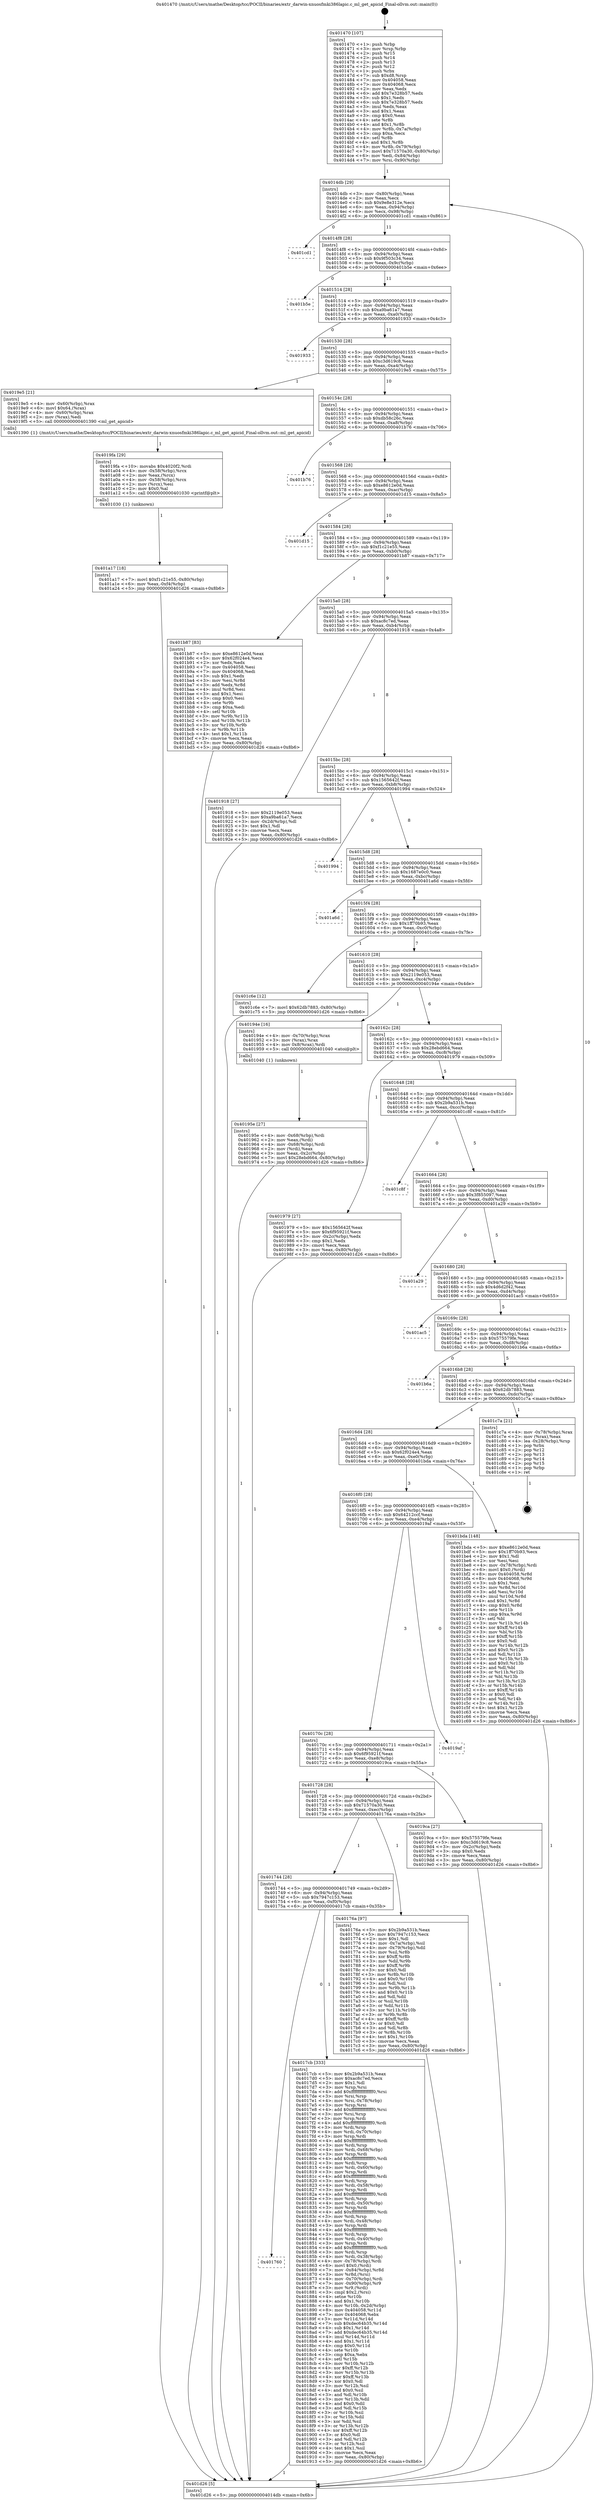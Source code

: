 digraph "0x401470" {
  label = "0x401470 (/mnt/c/Users/mathe/Desktop/tcc/POCII/binaries/extr_darwin-xnuosfmki386lapic.c_ml_get_apicid_Final-ollvm.out::main(0))"
  labelloc = "t"
  node[shape=record]

  Entry [label="",width=0.3,height=0.3,shape=circle,fillcolor=black,style=filled]
  "0x4014db" [label="{
     0x4014db [29]\l
     | [instrs]\l
     &nbsp;&nbsp;0x4014db \<+3\>: mov -0x80(%rbp),%eax\l
     &nbsp;&nbsp;0x4014de \<+2\>: mov %eax,%ecx\l
     &nbsp;&nbsp;0x4014e0 \<+6\>: sub $0x9e8e312e,%ecx\l
     &nbsp;&nbsp;0x4014e6 \<+6\>: mov %eax,-0x94(%rbp)\l
     &nbsp;&nbsp;0x4014ec \<+6\>: mov %ecx,-0x98(%rbp)\l
     &nbsp;&nbsp;0x4014f2 \<+6\>: je 0000000000401cd1 \<main+0x861\>\l
  }"]
  "0x401cd1" [label="{
     0x401cd1\l
  }", style=dashed]
  "0x4014f8" [label="{
     0x4014f8 [28]\l
     | [instrs]\l
     &nbsp;&nbsp;0x4014f8 \<+5\>: jmp 00000000004014fd \<main+0x8d\>\l
     &nbsp;&nbsp;0x4014fd \<+6\>: mov -0x94(%rbp),%eax\l
     &nbsp;&nbsp;0x401503 \<+5\>: sub $0x9f503c34,%eax\l
     &nbsp;&nbsp;0x401508 \<+6\>: mov %eax,-0x9c(%rbp)\l
     &nbsp;&nbsp;0x40150e \<+6\>: je 0000000000401b5e \<main+0x6ee\>\l
  }"]
  Exit [label="",width=0.3,height=0.3,shape=circle,fillcolor=black,style=filled,peripheries=2]
  "0x401b5e" [label="{
     0x401b5e\l
  }", style=dashed]
  "0x401514" [label="{
     0x401514 [28]\l
     | [instrs]\l
     &nbsp;&nbsp;0x401514 \<+5\>: jmp 0000000000401519 \<main+0xa9\>\l
     &nbsp;&nbsp;0x401519 \<+6\>: mov -0x94(%rbp),%eax\l
     &nbsp;&nbsp;0x40151f \<+5\>: sub $0xa9ba61a7,%eax\l
     &nbsp;&nbsp;0x401524 \<+6\>: mov %eax,-0xa0(%rbp)\l
     &nbsp;&nbsp;0x40152a \<+6\>: je 0000000000401933 \<main+0x4c3\>\l
  }"]
  "0x401a17" [label="{
     0x401a17 [18]\l
     | [instrs]\l
     &nbsp;&nbsp;0x401a17 \<+7\>: movl $0xf1c21e55,-0x80(%rbp)\l
     &nbsp;&nbsp;0x401a1e \<+6\>: mov %eax,-0xf4(%rbp)\l
     &nbsp;&nbsp;0x401a24 \<+5\>: jmp 0000000000401d26 \<main+0x8b6\>\l
  }"]
  "0x401933" [label="{
     0x401933\l
  }", style=dashed]
  "0x401530" [label="{
     0x401530 [28]\l
     | [instrs]\l
     &nbsp;&nbsp;0x401530 \<+5\>: jmp 0000000000401535 \<main+0xc5\>\l
     &nbsp;&nbsp;0x401535 \<+6\>: mov -0x94(%rbp),%eax\l
     &nbsp;&nbsp;0x40153b \<+5\>: sub $0xc3d619c8,%eax\l
     &nbsp;&nbsp;0x401540 \<+6\>: mov %eax,-0xa4(%rbp)\l
     &nbsp;&nbsp;0x401546 \<+6\>: je 00000000004019e5 \<main+0x575\>\l
  }"]
  "0x4019fa" [label="{
     0x4019fa [29]\l
     | [instrs]\l
     &nbsp;&nbsp;0x4019fa \<+10\>: movabs $0x4020f2,%rdi\l
     &nbsp;&nbsp;0x401a04 \<+4\>: mov -0x58(%rbp),%rcx\l
     &nbsp;&nbsp;0x401a08 \<+2\>: mov %eax,(%rcx)\l
     &nbsp;&nbsp;0x401a0a \<+4\>: mov -0x58(%rbp),%rcx\l
     &nbsp;&nbsp;0x401a0e \<+2\>: mov (%rcx),%esi\l
     &nbsp;&nbsp;0x401a10 \<+2\>: mov $0x0,%al\l
     &nbsp;&nbsp;0x401a12 \<+5\>: call 0000000000401030 \<printf@plt\>\l
     | [calls]\l
     &nbsp;&nbsp;0x401030 \{1\} (unknown)\l
  }"]
  "0x4019e5" [label="{
     0x4019e5 [21]\l
     | [instrs]\l
     &nbsp;&nbsp;0x4019e5 \<+4\>: mov -0x60(%rbp),%rax\l
     &nbsp;&nbsp;0x4019e9 \<+6\>: movl $0x64,(%rax)\l
     &nbsp;&nbsp;0x4019ef \<+4\>: mov -0x60(%rbp),%rax\l
     &nbsp;&nbsp;0x4019f3 \<+2\>: mov (%rax),%edi\l
     &nbsp;&nbsp;0x4019f5 \<+5\>: call 0000000000401390 \<ml_get_apicid\>\l
     | [calls]\l
     &nbsp;&nbsp;0x401390 \{1\} (/mnt/c/Users/mathe/Desktop/tcc/POCII/binaries/extr_darwin-xnuosfmki386lapic.c_ml_get_apicid_Final-ollvm.out::ml_get_apicid)\l
  }"]
  "0x40154c" [label="{
     0x40154c [28]\l
     | [instrs]\l
     &nbsp;&nbsp;0x40154c \<+5\>: jmp 0000000000401551 \<main+0xe1\>\l
     &nbsp;&nbsp;0x401551 \<+6\>: mov -0x94(%rbp),%eax\l
     &nbsp;&nbsp;0x401557 \<+5\>: sub $0xdb58c26c,%eax\l
     &nbsp;&nbsp;0x40155c \<+6\>: mov %eax,-0xa8(%rbp)\l
     &nbsp;&nbsp;0x401562 \<+6\>: je 0000000000401b76 \<main+0x706\>\l
  }"]
  "0x40195e" [label="{
     0x40195e [27]\l
     | [instrs]\l
     &nbsp;&nbsp;0x40195e \<+4\>: mov -0x68(%rbp),%rdi\l
     &nbsp;&nbsp;0x401962 \<+2\>: mov %eax,(%rdi)\l
     &nbsp;&nbsp;0x401964 \<+4\>: mov -0x68(%rbp),%rdi\l
     &nbsp;&nbsp;0x401968 \<+2\>: mov (%rdi),%eax\l
     &nbsp;&nbsp;0x40196a \<+3\>: mov %eax,-0x2c(%rbp)\l
     &nbsp;&nbsp;0x40196d \<+7\>: movl $0x28ebd664,-0x80(%rbp)\l
     &nbsp;&nbsp;0x401974 \<+5\>: jmp 0000000000401d26 \<main+0x8b6\>\l
  }"]
  "0x401b76" [label="{
     0x401b76\l
  }", style=dashed]
  "0x401568" [label="{
     0x401568 [28]\l
     | [instrs]\l
     &nbsp;&nbsp;0x401568 \<+5\>: jmp 000000000040156d \<main+0xfd\>\l
     &nbsp;&nbsp;0x40156d \<+6\>: mov -0x94(%rbp),%eax\l
     &nbsp;&nbsp;0x401573 \<+5\>: sub $0xe8612e0d,%eax\l
     &nbsp;&nbsp;0x401578 \<+6\>: mov %eax,-0xac(%rbp)\l
     &nbsp;&nbsp;0x40157e \<+6\>: je 0000000000401d15 \<main+0x8a5\>\l
  }"]
  "0x401760" [label="{
     0x401760\l
  }", style=dashed]
  "0x401d15" [label="{
     0x401d15\l
  }", style=dashed]
  "0x401584" [label="{
     0x401584 [28]\l
     | [instrs]\l
     &nbsp;&nbsp;0x401584 \<+5\>: jmp 0000000000401589 \<main+0x119\>\l
     &nbsp;&nbsp;0x401589 \<+6\>: mov -0x94(%rbp),%eax\l
     &nbsp;&nbsp;0x40158f \<+5\>: sub $0xf1c21e55,%eax\l
     &nbsp;&nbsp;0x401594 \<+6\>: mov %eax,-0xb0(%rbp)\l
     &nbsp;&nbsp;0x40159a \<+6\>: je 0000000000401b87 \<main+0x717\>\l
  }"]
  "0x4017cb" [label="{
     0x4017cb [333]\l
     | [instrs]\l
     &nbsp;&nbsp;0x4017cb \<+5\>: mov $0x2b9a531b,%eax\l
     &nbsp;&nbsp;0x4017d0 \<+5\>: mov $0xac8c7ed,%ecx\l
     &nbsp;&nbsp;0x4017d5 \<+2\>: mov $0x1,%dl\l
     &nbsp;&nbsp;0x4017d7 \<+3\>: mov %rsp,%rsi\l
     &nbsp;&nbsp;0x4017da \<+4\>: add $0xfffffffffffffff0,%rsi\l
     &nbsp;&nbsp;0x4017de \<+3\>: mov %rsi,%rsp\l
     &nbsp;&nbsp;0x4017e1 \<+4\>: mov %rsi,-0x78(%rbp)\l
     &nbsp;&nbsp;0x4017e5 \<+3\>: mov %rsp,%rsi\l
     &nbsp;&nbsp;0x4017e8 \<+4\>: add $0xfffffffffffffff0,%rsi\l
     &nbsp;&nbsp;0x4017ec \<+3\>: mov %rsi,%rsp\l
     &nbsp;&nbsp;0x4017ef \<+3\>: mov %rsp,%rdi\l
     &nbsp;&nbsp;0x4017f2 \<+4\>: add $0xfffffffffffffff0,%rdi\l
     &nbsp;&nbsp;0x4017f6 \<+3\>: mov %rdi,%rsp\l
     &nbsp;&nbsp;0x4017f9 \<+4\>: mov %rdi,-0x70(%rbp)\l
     &nbsp;&nbsp;0x4017fd \<+3\>: mov %rsp,%rdi\l
     &nbsp;&nbsp;0x401800 \<+4\>: add $0xfffffffffffffff0,%rdi\l
     &nbsp;&nbsp;0x401804 \<+3\>: mov %rdi,%rsp\l
     &nbsp;&nbsp;0x401807 \<+4\>: mov %rdi,-0x68(%rbp)\l
     &nbsp;&nbsp;0x40180b \<+3\>: mov %rsp,%rdi\l
     &nbsp;&nbsp;0x40180e \<+4\>: add $0xfffffffffffffff0,%rdi\l
     &nbsp;&nbsp;0x401812 \<+3\>: mov %rdi,%rsp\l
     &nbsp;&nbsp;0x401815 \<+4\>: mov %rdi,-0x60(%rbp)\l
     &nbsp;&nbsp;0x401819 \<+3\>: mov %rsp,%rdi\l
     &nbsp;&nbsp;0x40181c \<+4\>: add $0xfffffffffffffff0,%rdi\l
     &nbsp;&nbsp;0x401820 \<+3\>: mov %rdi,%rsp\l
     &nbsp;&nbsp;0x401823 \<+4\>: mov %rdi,-0x58(%rbp)\l
     &nbsp;&nbsp;0x401827 \<+3\>: mov %rsp,%rdi\l
     &nbsp;&nbsp;0x40182a \<+4\>: add $0xfffffffffffffff0,%rdi\l
     &nbsp;&nbsp;0x40182e \<+3\>: mov %rdi,%rsp\l
     &nbsp;&nbsp;0x401831 \<+4\>: mov %rdi,-0x50(%rbp)\l
     &nbsp;&nbsp;0x401835 \<+3\>: mov %rsp,%rdi\l
     &nbsp;&nbsp;0x401838 \<+4\>: add $0xfffffffffffffff0,%rdi\l
     &nbsp;&nbsp;0x40183c \<+3\>: mov %rdi,%rsp\l
     &nbsp;&nbsp;0x40183f \<+4\>: mov %rdi,-0x48(%rbp)\l
     &nbsp;&nbsp;0x401843 \<+3\>: mov %rsp,%rdi\l
     &nbsp;&nbsp;0x401846 \<+4\>: add $0xfffffffffffffff0,%rdi\l
     &nbsp;&nbsp;0x40184a \<+3\>: mov %rdi,%rsp\l
     &nbsp;&nbsp;0x40184d \<+4\>: mov %rdi,-0x40(%rbp)\l
     &nbsp;&nbsp;0x401851 \<+3\>: mov %rsp,%rdi\l
     &nbsp;&nbsp;0x401854 \<+4\>: add $0xfffffffffffffff0,%rdi\l
     &nbsp;&nbsp;0x401858 \<+3\>: mov %rdi,%rsp\l
     &nbsp;&nbsp;0x40185b \<+4\>: mov %rdi,-0x38(%rbp)\l
     &nbsp;&nbsp;0x40185f \<+4\>: mov -0x78(%rbp),%rdi\l
     &nbsp;&nbsp;0x401863 \<+6\>: movl $0x0,(%rdi)\l
     &nbsp;&nbsp;0x401869 \<+7\>: mov -0x84(%rbp),%r8d\l
     &nbsp;&nbsp;0x401870 \<+3\>: mov %r8d,(%rsi)\l
     &nbsp;&nbsp;0x401873 \<+4\>: mov -0x70(%rbp),%rdi\l
     &nbsp;&nbsp;0x401877 \<+7\>: mov -0x90(%rbp),%r9\l
     &nbsp;&nbsp;0x40187e \<+3\>: mov %r9,(%rdi)\l
     &nbsp;&nbsp;0x401881 \<+3\>: cmpl $0x2,(%rsi)\l
     &nbsp;&nbsp;0x401884 \<+4\>: setne %r10b\l
     &nbsp;&nbsp;0x401888 \<+4\>: and $0x1,%r10b\l
     &nbsp;&nbsp;0x40188c \<+4\>: mov %r10b,-0x2d(%rbp)\l
     &nbsp;&nbsp;0x401890 \<+8\>: mov 0x404058,%r11d\l
     &nbsp;&nbsp;0x401898 \<+7\>: mov 0x404068,%ebx\l
     &nbsp;&nbsp;0x40189f \<+3\>: mov %r11d,%r14d\l
     &nbsp;&nbsp;0x4018a2 \<+7\>: sub $0xdec64b35,%r14d\l
     &nbsp;&nbsp;0x4018a9 \<+4\>: sub $0x1,%r14d\l
     &nbsp;&nbsp;0x4018ad \<+7\>: add $0xdec64b35,%r14d\l
     &nbsp;&nbsp;0x4018b4 \<+4\>: imul %r14d,%r11d\l
     &nbsp;&nbsp;0x4018b8 \<+4\>: and $0x1,%r11d\l
     &nbsp;&nbsp;0x4018bc \<+4\>: cmp $0x0,%r11d\l
     &nbsp;&nbsp;0x4018c0 \<+4\>: sete %r10b\l
     &nbsp;&nbsp;0x4018c4 \<+3\>: cmp $0xa,%ebx\l
     &nbsp;&nbsp;0x4018c7 \<+4\>: setl %r15b\l
     &nbsp;&nbsp;0x4018cb \<+3\>: mov %r10b,%r12b\l
     &nbsp;&nbsp;0x4018ce \<+4\>: xor $0xff,%r12b\l
     &nbsp;&nbsp;0x4018d2 \<+3\>: mov %r15b,%r13b\l
     &nbsp;&nbsp;0x4018d5 \<+4\>: xor $0xff,%r13b\l
     &nbsp;&nbsp;0x4018d9 \<+3\>: xor $0x0,%dl\l
     &nbsp;&nbsp;0x4018dc \<+3\>: mov %r12b,%sil\l
     &nbsp;&nbsp;0x4018df \<+4\>: and $0x0,%sil\l
     &nbsp;&nbsp;0x4018e3 \<+3\>: and %dl,%r10b\l
     &nbsp;&nbsp;0x4018e6 \<+3\>: mov %r13b,%dil\l
     &nbsp;&nbsp;0x4018e9 \<+4\>: and $0x0,%dil\l
     &nbsp;&nbsp;0x4018ed \<+3\>: and %dl,%r15b\l
     &nbsp;&nbsp;0x4018f0 \<+3\>: or %r10b,%sil\l
     &nbsp;&nbsp;0x4018f3 \<+3\>: or %r15b,%dil\l
     &nbsp;&nbsp;0x4018f6 \<+3\>: xor %dil,%sil\l
     &nbsp;&nbsp;0x4018f9 \<+3\>: or %r13b,%r12b\l
     &nbsp;&nbsp;0x4018fc \<+4\>: xor $0xff,%r12b\l
     &nbsp;&nbsp;0x401900 \<+3\>: or $0x0,%dl\l
     &nbsp;&nbsp;0x401903 \<+3\>: and %dl,%r12b\l
     &nbsp;&nbsp;0x401906 \<+3\>: or %r12b,%sil\l
     &nbsp;&nbsp;0x401909 \<+4\>: test $0x1,%sil\l
     &nbsp;&nbsp;0x40190d \<+3\>: cmovne %ecx,%eax\l
     &nbsp;&nbsp;0x401910 \<+3\>: mov %eax,-0x80(%rbp)\l
     &nbsp;&nbsp;0x401913 \<+5\>: jmp 0000000000401d26 \<main+0x8b6\>\l
  }"]
  "0x401b87" [label="{
     0x401b87 [83]\l
     | [instrs]\l
     &nbsp;&nbsp;0x401b87 \<+5\>: mov $0xe8612e0d,%eax\l
     &nbsp;&nbsp;0x401b8c \<+5\>: mov $0x62f024e4,%ecx\l
     &nbsp;&nbsp;0x401b91 \<+2\>: xor %edx,%edx\l
     &nbsp;&nbsp;0x401b93 \<+7\>: mov 0x404058,%esi\l
     &nbsp;&nbsp;0x401b9a \<+7\>: mov 0x404068,%edi\l
     &nbsp;&nbsp;0x401ba1 \<+3\>: sub $0x1,%edx\l
     &nbsp;&nbsp;0x401ba4 \<+3\>: mov %esi,%r8d\l
     &nbsp;&nbsp;0x401ba7 \<+3\>: add %edx,%r8d\l
     &nbsp;&nbsp;0x401baa \<+4\>: imul %r8d,%esi\l
     &nbsp;&nbsp;0x401bae \<+3\>: and $0x1,%esi\l
     &nbsp;&nbsp;0x401bb1 \<+3\>: cmp $0x0,%esi\l
     &nbsp;&nbsp;0x401bb4 \<+4\>: sete %r9b\l
     &nbsp;&nbsp;0x401bb8 \<+3\>: cmp $0xa,%edi\l
     &nbsp;&nbsp;0x401bbb \<+4\>: setl %r10b\l
     &nbsp;&nbsp;0x401bbf \<+3\>: mov %r9b,%r11b\l
     &nbsp;&nbsp;0x401bc2 \<+3\>: and %r10b,%r11b\l
     &nbsp;&nbsp;0x401bc5 \<+3\>: xor %r10b,%r9b\l
     &nbsp;&nbsp;0x401bc8 \<+3\>: or %r9b,%r11b\l
     &nbsp;&nbsp;0x401bcb \<+4\>: test $0x1,%r11b\l
     &nbsp;&nbsp;0x401bcf \<+3\>: cmovne %ecx,%eax\l
     &nbsp;&nbsp;0x401bd2 \<+3\>: mov %eax,-0x80(%rbp)\l
     &nbsp;&nbsp;0x401bd5 \<+5\>: jmp 0000000000401d26 \<main+0x8b6\>\l
  }"]
  "0x4015a0" [label="{
     0x4015a0 [28]\l
     | [instrs]\l
     &nbsp;&nbsp;0x4015a0 \<+5\>: jmp 00000000004015a5 \<main+0x135\>\l
     &nbsp;&nbsp;0x4015a5 \<+6\>: mov -0x94(%rbp),%eax\l
     &nbsp;&nbsp;0x4015ab \<+5\>: sub $0xac8c7ed,%eax\l
     &nbsp;&nbsp;0x4015b0 \<+6\>: mov %eax,-0xb4(%rbp)\l
     &nbsp;&nbsp;0x4015b6 \<+6\>: je 0000000000401918 \<main+0x4a8\>\l
  }"]
  "0x401470" [label="{
     0x401470 [107]\l
     | [instrs]\l
     &nbsp;&nbsp;0x401470 \<+1\>: push %rbp\l
     &nbsp;&nbsp;0x401471 \<+3\>: mov %rsp,%rbp\l
     &nbsp;&nbsp;0x401474 \<+2\>: push %r15\l
     &nbsp;&nbsp;0x401476 \<+2\>: push %r14\l
     &nbsp;&nbsp;0x401478 \<+2\>: push %r13\l
     &nbsp;&nbsp;0x40147a \<+2\>: push %r12\l
     &nbsp;&nbsp;0x40147c \<+1\>: push %rbx\l
     &nbsp;&nbsp;0x40147d \<+7\>: sub $0xd8,%rsp\l
     &nbsp;&nbsp;0x401484 \<+7\>: mov 0x404058,%eax\l
     &nbsp;&nbsp;0x40148b \<+7\>: mov 0x404068,%ecx\l
     &nbsp;&nbsp;0x401492 \<+2\>: mov %eax,%edx\l
     &nbsp;&nbsp;0x401494 \<+6\>: add $0x7e328b57,%edx\l
     &nbsp;&nbsp;0x40149a \<+3\>: sub $0x1,%edx\l
     &nbsp;&nbsp;0x40149d \<+6\>: sub $0x7e328b57,%edx\l
     &nbsp;&nbsp;0x4014a3 \<+3\>: imul %edx,%eax\l
     &nbsp;&nbsp;0x4014a6 \<+3\>: and $0x1,%eax\l
     &nbsp;&nbsp;0x4014a9 \<+3\>: cmp $0x0,%eax\l
     &nbsp;&nbsp;0x4014ac \<+4\>: sete %r8b\l
     &nbsp;&nbsp;0x4014b0 \<+4\>: and $0x1,%r8b\l
     &nbsp;&nbsp;0x4014b4 \<+4\>: mov %r8b,-0x7a(%rbp)\l
     &nbsp;&nbsp;0x4014b8 \<+3\>: cmp $0xa,%ecx\l
     &nbsp;&nbsp;0x4014bb \<+4\>: setl %r8b\l
     &nbsp;&nbsp;0x4014bf \<+4\>: and $0x1,%r8b\l
     &nbsp;&nbsp;0x4014c3 \<+4\>: mov %r8b,-0x79(%rbp)\l
     &nbsp;&nbsp;0x4014c7 \<+7\>: movl $0x71570a30,-0x80(%rbp)\l
     &nbsp;&nbsp;0x4014ce \<+6\>: mov %edi,-0x84(%rbp)\l
     &nbsp;&nbsp;0x4014d4 \<+7\>: mov %rsi,-0x90(%rbp)\l
  }"]
  "0x401918" [label="{
     0x401918 [27]\l
     | [instrs]\l
     &nbsp;&nbsp;0x401918 \<+5\>: mov $0x2119e053,%eax\l
     &nbsp;&nbsp;0x40191d \<+5\>: mov $0xa9ba61a7,%ecx\l
     &nbsp;&nbsp;0x401922 \<+3\>: mov -0x2d(%rbp),%dl\l
     &nbsp;&nbsp;0x401925 \<+3\>: test $0x1,%dl\l
     &nbsp;&nbsp;0x401928 \<+3\>: cmovne %ecx,%eax\l
     &nbsp;&nbsp;0x40192b \<+3\>: mov %eax,-0x80(%rbp)\l
     &nbsp;&nbsp;0x40192e \<+5\>: jmp 0000000000401d26 \<main+0x8b6\>\l
  }"]
  "0x4015bc" [label="{
     0x4015bc [28]\l
     | [instrs]\l
     &nbsp;&nbsp;0x4015bc \<+5\>: jmp 00000000004015c1 \<main+0x151\>\l
     &nbsp;&nbsp;0x4015c1 \<+6\>: mov -0x94(%rbp),%eax\l
     &nbsp;&nbsp;0x4015c7 \<+5\>: sub $0x1565642f,%eax\l
     &nbsp;&nbsp;0x4015cc \<+6\>: mov %eax,-0xb8(%rbp)\l
     &nbsp;&nbsp;0x4015d2 \<+6\>: je 0000000000401994 \<main+0x524\>\l
  }"]
  "0x401d26" [label="{
     0x401d26 [5]\l
     | [instrs]\l
     &nbsp;&nbsp;0x401d26 \<+5\>: jmp 00000000004014db \<main+0x6b\>\l
  }"]
  "0x401994" [label="{
     0x401994\l
  }", style=dashed]
  "0x4015d8" [label="{
     0x4015d8 [28]\l
     | [instrs]\l
     &nbsp;&nbsp;0x4015d8 \<+5\>: jmp 00000000004015dd \<main+0x16d\>\l
     &nbsp;&nbsp;0x4015dd \<+6\>: mov -0x94(%rbp),%eax\l
     &nbsp;&nbsp;0x4015e3 \<+5\>: sub $0x1687e0c0,%eax\l
     &nbsp;&nbsp;0x4015e8 \<+6\>: mov %eax,-0xbc(%rbp)\l
     &nbsp;&nbsp;0x4015ee \<+6\>: je 0000000000401a6d \<main+0x5fd\>\l
  }"]
  "0x401744" [label="{
     0x401744 [28]\l
     | [instrs]\l
     &nbsp;&nbsp;0x401744 \<+5\>: jmp 0000000000401749 \<main+0x2d9\>\l
     &nbsp;&nbsp;0x401749 \<+6\>: mov -0x94(%rbp),%eax\l
     &nbsp;&nbsp;0x40174f \<+5\>: sub $0x7947c153,%eax\l
     &nbsp;&nbsp;0x401754 \<+6\>: mov %eax,-0xf0(%rbp)\l
     &nbsp;&nbsp;0x40175a \<+6\>: je 00000000004017cb \<main+0x35b\>\l
  }"]
  "0x401a6d" [label="{
     0x401a6d\l
  }", style=dashed]
  "0x4015f4" [label="{
     0x4015f4 [28]\l
     | [instrs]\l
     &nbsp;&nbsp;0x4015f4 \<+5\>: jmp 00000000004015f9 \<main+0x189\>\l
     &nbsp;&nbsp;0x4015f9 \<+6\>: mov -0x94(%rbp),%eax\l
     &nbsp;&nbsp;0x4015ff \<+5\>: sub $0x1ff70b93,%eax\l
     &nbsp;&nbsp;0x401604 \<+6\>: mov %eax,-0xc0(%rbp)\l
     &nbsp;&nbsp;0x40160a \<+6\>: je 0000000000401c6e \<main+0x7fe\>\l
  }"]
  "0x40176a" [label="{
     0x40176a [97]\l
     | [instrs]\l
     &nbsp;&nbsp;0x40176a \<+5\>: mov $0x2b9a531b,%eax\l
     &nbsp;&nbsp;0x40176f \<+5\>: mov $0x7947c153,%ecx\l
     &nbsp;&nbsp;0x401774 \<+2\>: mov $0x1,%dl\l
     &nbsp;&nbsp;0x401776 \<+4\>: mov -0x7a(%rbp),%sil\l
     &nbsp;&nbsp;0x40177a \<+4\>: mov -0x79(%rbp),%dil\l
     &nbsp;&nbsp;0x40177e \<+3\>: mov %sil,%r8b\l
     &nbsp;&nbsp;0x401781 \<+4\>: xor $0xff,%r8b\l
     &nbsp;&nbsp;0x401785 \<+3\>: mov %dil,%r9b\l
     &nbsp;&nbsp;0x401788 \<+4\>: xor $0xff,%r9b\l
     &nbsp;&nbsp;0x40178c \<+3\>: xor $0x0,%dl\l
     &nbsp;&nbsp;0x40178f \<+3\>: mov %r8b,%r10b\l
     &nbsp;&nbsp;0x401792 \<+4\>: and $0x0,%r10b\l
     &nbsp;&nbsp;0x401796 \<+3\>: and %dl,%sil\l
     &nbsp;&nbsp;0x401799 \<+3\>: mov %r9b,%r11b\l
     &nbsp;&nbsp;0x40179c \<+4\>: and $0x0,%r11b\l
     &nbsp;&nbsp;0x4017a0 \<+3\>: and %dl,%dil\l
     &nbsp;&nbsp;0x4017a3 \<+3\>: or %sil,%r10b\l
     &nbsp;&nbsp;0x4017a6 \<+3\>: or %dil,%r11b\l
     &nbsp;&nbsp;0x4017a9 \<+3\>: xor %r11b,%r10b\l
     &nbsp;&nbsp;0x4017ac \<+3\>: or %r9b,%r8b\l
     &nbsp;&nbsp;0x4017af \<+4\>: xor $0xff,%r8b\l
     &nbsp;&nbsp;0x4017b3 \<+3\>: or $0x0,%dl\l
     &nbsp;&nbsp;0x4017b6 \<+3\>: and %dl,%r8b\l
     &nbsp;&nbsp;0x4017b9 \<+3\>: or %r8b,%r10b\l
     &nbsp;&nbsp;0x4017bc \<+4\>: test $0x1,%r10b\l
     &nbsp;&nbsp;0x4017c0 \<+3\>: cmovne %ecx,%eax\l
     &nbsp;&nbsp;0x4017c3 \<+3\>: mov %eax,-0x80(%rbp)\l
     &nbsp;&nbsp;0x4017c6 \<+5\>: jmp 0000000000401d26 \<main+0x8b6\>\l
  }"]
  "0x401c6e" [label="{
     0x401c6e [12]\l
     | [instrs]\l
     &nbsp;&nbsp;0x401c6e \<+7\>: movl $0x62db7883,-0x80(%rbp)\l
     &nbsp;&nbsp;0x401c75 \<+5\>: jmp 0000000000401d26 \<main+0x8b6\>\l
  }"]
  "0x401610" [label="{
     0x401610 [28]\l
     | [instrs]\l
     &nbsp;&nbsp;0x401610 \<+5\>: jmp 0000000000401615 \<main+0x1a5\>\l
     &nbsp;&nbsp;0x401615 \<+6\>: mov -0x94(%rbp),%eax\l
     &nbsp;&nbsp;0x40161b \<+5\>: sub $0x2119e053,%eax\l
     &nbsp;&nbsp;0x401620 \<+6\>: mov %eax,-0xc4(%rbp)\l
     &nbsp;&nbsp;0x401626 \<+6\>: je 000000000040194e \<main+0x4de\>\l
  }"]
  "0x401728" [label="{
     0x401728 [28]\l
     | [instrs]\l
     &nbsp;&nbsp;0x401728 \<+5\>: jmp 000000000040172d \<main+0x2bd\>\l
     &nbsp;&nbsp;0x40172d \<+6\>: mov -0x94(%rbp),%eax\l
     &nbsp;&nbsp;0x401733 \<+5\>: sub $0x71570a30,%eax\l
     &nbsp;&nbsp;0x401738 \<+6\>: mov %eax,-0xec(%rbp)\l
     &nbsp;&nbsp;0x40173e \<+6\>: je 000000000040176a \<main+0x2fa\>\l
  }"]
  "0x40194e" [label="{
     0x40194e [16]\l
     | [instrs]\l
     &nbsp;&nbsp;0x40194e \<+4\>: mov -0x70(%rbp),%rax\l
     &nbsp;&nbsp;0x401952 \<+3\>: mov (%rax),%rax\l
     &nbsp;&nbsp;0x401955 \<+4\>: mov 0x8(%rax),%rdi\l
     &nbsp;&nbsp;0x401959 \<+5\>: call 0000000000401040 \<atoi@plt\>\l
     | [calls]\l
     &nbsp;&nbsp;0x401040 \{1\} (unknown)\l
  }"]
  "0x40162c" [label="{
     0x40162c [28]\l
     | [instrs]\l
     &nbsp;&nbsp;0x40162c \<+5\>: jmp 0000000000401631 \<main+0x1c1\>\l
     &nbsp;&nbsp;0x401631 \<+6\>: mov -0x94(%rbp),%eax\l
     &nbsp;&nbsp;0x401637 \<+5\>: sub $0x28ebd664,%eax\l
     &nbsp;&nbsp;0x40163c \<+6\>: mov %eax,-0xc8(%rbp)\l
     &nbsp;&nbsp;0x401642 \<+6\>: je 0000000000401979 \<main+0x509\>\l
  }"]
  "0x4019ca" [label="{
     0x4019ca [27]\l
     | [instrs]\l
     &nbsp;&nbsp;0x4019ca \<+5\>: mov $0x575579fe,%eax\l
     &nbsp;&nbsp;0x4019cf \<+5\>: mov $0xc3d619c8,%ecx\l
     &nbsp;&nbsp;0x4019d4 \<+3\>: mov -0x2c(%rbp),%edx\l
     &nbsp;&nbsp;0x4019d7 \<+3\>: cmp $0x0,%edx\l
     &nbsp;&nbsp;0x4019da \<+3\>: cmove %ecx,%eax\l
     &nbsp;&nbsp;0x4019dd \<+3\>: mov %eax,-0x80(%rbp)\l
     &nbsp;&nbsp;0x4019e0 \<+5\>: jmp 0000000000401d26 \<main+0x8b6\>\l
  }"]
  "0x401979" [label="{
     0x401979 [27]\l
     | [instrs]\l
     &nbsp;&nbsp;0x401979 \<+5\>: mov $0x1565642f,%eax\l
     &nbsp;&nbsp;0x40197e \<+5\>: mov $0x6f95921f,%ecx\l
     &nbsp;&nbsp;0x401983 \<+3\>: mov -0x2c(%rbp),%edx\l
     &nbsp;&nbsp;0x401986 \<+3\>: cmp $0x1,%edx\l
     &nbsp;&nbsp;0x401989 \<+3\>: cmovl %ecx,%eax\l
     &nbsp;&nbsp;0x40198c \<+3\>: mov %eax,-0x80(%rbp)\l
     &nbsp;&nbsp;0x40198f \<+5\>: jmp 0000000000401d26 \<main+0x8b6\>\l
  }"]
  "0x401648" [label="{
     0x401648 [28]\l
     | [instrs]\l
     &nbsp;&nbsp;0x401648 \<+5\>: jmp 000000000040164d \<main+0x1dd\>\l
     &nbsp;&nbsp;0x40164d \<+6\>: mov -0x94(%rbp),%eax\l
     &nbsp;&nbsp;0x401653 \<+5\>: sub $0x2b9a531b,%eax\l
     &nbsp;&nbsp;0x401658 \<+6\>: mov %eax,-0xcc(%rbp)\l
     &nbsp;&nbsp;0x40165e \<+6\>: je 0000000000401c8f \<main+0x81f\>\l
  }"]
  "0x40170c" [label="{
     0x40170c [28]\l
     | [instrs]\l
     &nbsp;&nbsp;0x40170c \<+5\>: jmp 0000000000401711 \<main+0x2a1\>\l
     &nbsp;&nbsp;0x401711 \<+6\>: mov -0x94(%rbp),%eax\l
     &nbsp;&nbsp;0x401717 \<+5\>: sub $0x6f95921f,%eax\l
     &nbsp;&nbsp;0x40171c \<+6\>: mov %eax,-0xe8(%rbp)\l
     &nbsp;&nbsp;0x401722 \<+6\>: je 00000000004019ca \<main+0x55a\>\l
  }"]
  "0x401c8f" [label="{
     0x401c8f\l
  }", style=dashed]
  "0x401664" [label="{
     0x401664 [28]\l
     | [instrs]\l
     &nbsp;&nbsp;0x401664 \<+5\>: jmp 0000000000401669 \<main+0x1f9\>\l
     &nbsp;&nbsp;0x401669 \<+6\>: mov -0x94(%rbp),%eax\l
     &nbsp;&nbsp;0x40166f \<+5\>: sub $0x3f855097,%eax\l
     &nbsp;&nbsp;0x401674 \<+6\>: mov %eax,-0xd0(%rbp)\l
     &nbsp;&nbsp;0x40167a \<+6\>: je 0000000000401a29 \<main+0x5b9\>\l
  }"]
  "0x4019af" [label="{
     0x4019af\l
  }", style=dashed]
  "0x401a29" [label="{
     0x401a29\l
  }", style=dashed]
  "0x401680" [label="{
     0x401680 [28]\l
     | [instrs]\l
     &nbsp;&nbsp;0x401680 \<+5\>: jmp 0000000000401685 \<main+0x215\>\l
     &nbsp;&nbsp;0x401685 \<+6\>: mov -0x94(%rbp),%eax\l
     &nbsp;&nbsp;0x40168b \<+5\>: sub $0x4d6d2f42,%eax\l
     &nbsp;&nbsp;0x401690 \<+6\>: mov %eax,-0xd4(%rbp)\l
     &nbsp;&nbsp;0x401696 \<+6\>: je 0000000000401ac5 \<main+0x655\>\l
  }"]
  "0x4016f0" [label="{
     0x4016f0 [28]\l
     | [instrs]\l
     &nbsp;&nbsp;0x4016f0 \<+5\>: jmp 00000000004016f5 \<main+0x285\>\l
     &nbsp;&nbsp;0x4016f5 \<+6\>: mov -0x94(%rbp),%eax\l
     &nbsp;&nbsp;0x4016fb \<+5\>: sub $0x64212ccf,%eax\l
     &nbsp;&nbsp;0x401700 \<+6\>: mov %eax,-0xe4(%rbp)\l
     &nbsp;&nbsp;0x401706 \<+6\>: je 00000000004019af \<main+0x53f\>\l
  }"]
  "0x401ac5" [label="{
     0x401ac5\l
  }", style=dashed]
  "0x40169c" [label="{
     0x40169c [28]\l
     | [instrs]\l
     &nbsp;&nbsp;0x40169c \<+5\>: jmp 00000000004016a1 \<main+0x231\>\l
     &nbsp;&nbsp;0x4016a1 \<+6\>: mov -0x94(%rbp),%eax\l
     &nbsp;&nbsp;0x4016a7 \<+5\>: sub $0x575579fe,%eax\l
     &nbsp;&nbsp;0x4016ac \<+6\>: mov %eax,-0xd8(%rbp)\l
     &nbsp;&nbsp;0x4016b2 \<+6\>: je 0000000000401b6a \<main+0x6fa\>\l
  }"]
  "0x401bda" [label="{
     0x401bda [148]\l
     | [instrs]\l
     &nbsp;&nbsp;0x401bda \<+5\>: mov $0xe8612e0d,%eax\l
     &nbsp;&nbsp;0x401bdf \<+5\>: mov $0x1ff70b93,%ecx\l
     &nbsp;&nbsp;0x401be4 \<+2\>: mov $0x1,%dl\l
     &nbsp;&nbsp;0x401be6 \<+2\>: xor %esi,%esi\l
     &nbsp;&nbsp;0x401be8 \<+4\>: mov -0x78(%rbp),%rdi\l
     &nbsp;&nbsp;0x401bec \<+6\>: movl $0x0,(%rdi)\l
     &nbsp;&nbsp;0x401bf2 \<+8\>: mov 0x404058,%r8d\l
     &nbsp;&nbsp;0x401bfa \<+8\>: mov 0x404068,%r9d\l
     &nbsp;&nbsp;0x401c02 \<+3\>: sub $0x1,%esi\l
     &nbsp;&nbsp;0x401c05 \<+3\>: mov %r8d,%r10d\l
     &nbsp;&nbsp;0x401c08 \<+3\>: add %esi,%r10d\l
     &nbsp;&nbsp;0x401c0b \<+4\>: imul %r10d,%r8d\l
     &nbsp;&nbsp;0x401c0f \<+4\>: and $0x1,%r8d\l
     &nbsp;&nbsp;0x401c13 \<+4\>: cmp $0x0,%r8d\l
     &nbsp;&nbsp;0x401c17 \<+4\>: sete %r11b\l
     &nbsp;&nbsp;0x401c1b \<+4\>: cmp $0xa,%r9d\l
     &nbsp;&nbsp;0x401c1f \<+3\>: setl %bl\l
     &nbsp;&nbsp;0x401c22 \<+3\>: mov %r11b,%r14b\l
     &nbsp;&nbsp;0x401c25 \<+4\>: xor $0xff,%r14b\l
     &nbsp;&nbsp;0x401c29 \<+3\>: mov %bl,%r15b\l
     &nbsp;&nbsp;0x401c2c \<+4\>: xor $0xff,%r15b\l
     &nbsp;&nbsp;0x401c30 \<+3\>: xor $0x0,%dl\l
     &nbsp;&nbsp;0x401c33 \<+3\>: mov %r14b,%r12b\l
     &nbsp;&nbsp;0x401c36 \<+4\>: and $0x0,%r12b\l
     &nbsp;&nbsp;0x401c3a \<+3\>: and %dl,%r11b\l
     &nbsp;&nbsp;0x401c3d \<+3\>: mov %r15b,%r13b\l
     &nbsp;&nbsp;0x401c40 \<+4\>: and $0x0,%r13b\l
     &nbsp;&nbsp;0x401c44 \<+2\>: and %dl,%bl\l
     &nbsp;&nbsp;0x401c46 \<+3\>: or %r11b,%r12b\l
     &nbsp;&nbsp;0x401c49 \<+3\>: or %bl,%r13b\l
     &nbsp;&nbsp;0x401c4c \<+3\>: xor %r13b,%r12b\l
     &nbsp;&nbsp;0x401c4f \<+3\>: or %r15b,%r14b\l
     &nbsp;&nbsp;0x401c52 \<+4\>: xor $0xff,%r14b\l
     &nbsp;&nbsp;0x401c56 \<+3\>: or $0x0,%dl\l
     &nbsp;&nbsp;0x401c59 \<+3\>: and %dl,%r14b\l
     &nbsp;&nbsp;0x401c5c \<+3\>: or %r14b,%r12b\l
     &nbsp;&nbsp;0x401c5f \<+4\>: test $0x1,%r12b\l
     &nbsp;&nbsp;0x401c63 \<+3\>: cmovne %ecx,%eax\l
     &nbsp;&nbsp;0x401c66 \<+3\>: mov %eax,-0x80(%rbp)\l
     &nbsp;&nbsp;0x401c69 \<+5\>: jmp 0000000000401d26 \<main+0x8b6\>\l
  }"]
  "0x401b6a" [label="{
     0x401b6a\l
  }", style=dashed]
  "0x4016b8" [label="{
     0x4016b8 [28]\l
     | [instrs]\l
     &nbsp;&nbsp;0x4016b8 \<+5\>: jmp 00000000004016bd \<main+0x24d\>\l
     &nbsp;&nbsp;0x4016bd \<+6\>: mov -0x94(%rbp),%eax\l
     &nbsp;&nbsp;0x4016c3 \<+5\>: sub $0x62db7883,%eax\l
     &nbsp;&nbsp;0x4016c8 \<+6\>: mov %eax,-0xdc(%rbp)\l
     &nbsp;&nbsp;0x4016ce \<+6\>: je 0000000000401c7a \<main+0x80a\>\l
  }"]
  "0x4016d4" [label="{
     0x4016d4 [28]\l
     | [instrs]\l
     &nbsp;&nbsp;0x4016d4 \<+5\>: jmp 00000000004016d9 \<main+0x269\>\l
     &nbsp;&nbsp;0x4016d9 \<+6\>: mov -0x94(%rbp),%eax\l
     &nbsp;&nbsp;0x4016df \<+5\>: sub $0x62f024e4,%eax\l
     &nbsp;&nbsp;0x4016e4 \<+6\>: mov %eax,-0xe0(%rbp)\l
     &nbsp;&nbsp;0x4016ea \<+6\>: je 0000000000401bda \<main+0x76a\>\l
  }"]
  "0x401c7a" [label="{
     0x401c7a [21]\l
     | [instrs]\l
     &nbsp;&nbsp;0x401c7a \<+4\>: mov -0x78(%rbp),%rax\l
     &nbsp;&nbsp;0x401c7e \<+2\>: mov (%rax),%eax\l
     &nbsp;&nbsp;0x401c80 \<+4\>: lea -0x28(%rbp),%rsp\l
     &nbsp;&nbsp;0x401c84 \<+1\>: pop %rbx\l
     &nbsp;&nbsp;0x401c85 \<+2\>: pop %r12\l
     &nbsp;&nbsp;0x401c87 \<+2\>: pop %r13\l
     &nbsp;&nbsp;0x401c89 \<+2\>: pop %r14\l
     &nbsp;&nbsp;0x401c8b \<+2\>: pop %r15\l
     &nbsp;&nbsp;0x401c8d \<+1\>: pop %rbp\l
     &nbsp;&nbsp;0x401c8e \<+1\>: ret\l
  }"]
  Entry -> "0x401470" [label=" 1"]
  "0x4014db" -> "0x401cd1" [label=" 0"]
  "0x4014db" -> "0x4014f8" [label=" 11"]
  "0x401c7a" -> Exit [label=" 1"]
  "0x4014f8" -> "0x401b5e" [label=" 0"]
  "0x4014f8" -> "0x401514" [label=" 11"]
  "0x401c6e" -> "0x401d26" [label=" 1"]
  "0x401514" -> "0x401933" [label=" 0"]
  "0x401514" -> "0x401530" [label=" 11"]
  "0x401bda" -> "0x401d26" [label=" 1"]
  "0x401530" -> "0x4019e5" [label=" 1"]
  "0x401530" -> "0x40154c" [label=" 10"]
  "0x401b87" -> "0x401d26" [label=" 1"]
  "0x40154c" -> "0x401b76" [label=" 0"]
  "0x40154c" -> "0x401568" [label=" 10"]
  "0x401a17" -> "0x401d26" [label=" 1"]
  "0x401568" -> "0x401d15" [label=" 0"]
  "0x401568" -> "0x401584" [label=" 10"]
  "0x4019e5" -> "0x4019fa" [label=" 1"]
  "0x401584" -> "0x401b87" [label=" 1"]
  "0x401584" -> "0x4015a0" [label=" 9"]
  "0x4019ca" -> "0x401d26" [label=" 1"]
  "0x4015a0" -> "0x401918" [label=" 1"]
  "0x4015a0" -> "0x4015bc" [label=" 8"]
  "0x40195e" -> "0x401d26" [label=" 1"]
  "0x4015bc" -> "0x401994" [label=" 0"]
  "0x4015bc" -> "0x4015d8" [label=" 8"]
  "0x40194e" -> "0x40195e" [label=" 1"]
  "0x4015d8" -> "0x401a6d" [label=" 0"]
  "0x4015d8" -> "0x4015f4" [label=" 8"]
  "0x401918" -> "0x401d26" [label=" 1"]
  "0x4015f4" -> "0x401c6e" [label=" 1"]
  "0x4015f4" -> "0x401610" [label=" 7"]
  "0x4017cb" -> "0x401d26" [label=" 1"]
  "0x401610" -> "0x40194e" [label=" 1"]
  "0x401610" -> "0x40162c" [label=" 6"]
  "0x401744" -> "0x401760" [label=" 0"]
  "0x40162c" -> "0x401979" [label=" 1"]
  "0x40162c" -> "0x401648" [label=" 5"]
  "0x401744" -> "0x4017cb" [label=" 1"]
  "0x401648" -> "0x401c8f" [label=" 0"]
  "0x401648" -> "0x401664" [label=" 5"]
  "0x401d26" -> "0x4014db" [label=" 10"]
  "0x401664" -> "0x401a29" [label=" 0"]
  "0x401664" -> "0x401680" [label=" 5"]
  "0x401470" -> "0x4014db" [label=" 1"]
  "0x401680" -> "0x401ac5" [label=" 0"]
  "0x401680" -> "0x40169c" [label=" 5"]
  "0x401728" -> "0x401744" [label=" 1"]
  "0x40169c" -> "0x401b6a" [label=" 0"]
  "0x40169c" -> "0x4016b8" [label=" 5"]
  "0x401728" -> "0x40176a" [label=" 1"]
  "0x4016b8" -> "0x401c7a" [label=" 1"]
  "0x4016b8" -> "0x4016d4" [label=" 4"]
  "0x4019fa" -> "0x401a17" [label=" 1"]
  "0x4016d4" -> "0x401bda" [label=" 1"]
  "0x4016d4" -> "0x4016f0" [label=" 3"]
  "0x40176a" -> "0x401d26" [label=" 1"]
  "0x4016f0" -> "0x4019af" [label=" 0"]
  "0x4016f0" -> "0x40170c" [label=" 3"]
  "0x401979" -> "0x401d26" [label=" 1"]
  "0x40170c" -> "0x4019ca" [label=" 1"]
  "0x40170c" -> "0x401728" [label=" 2"]
}
